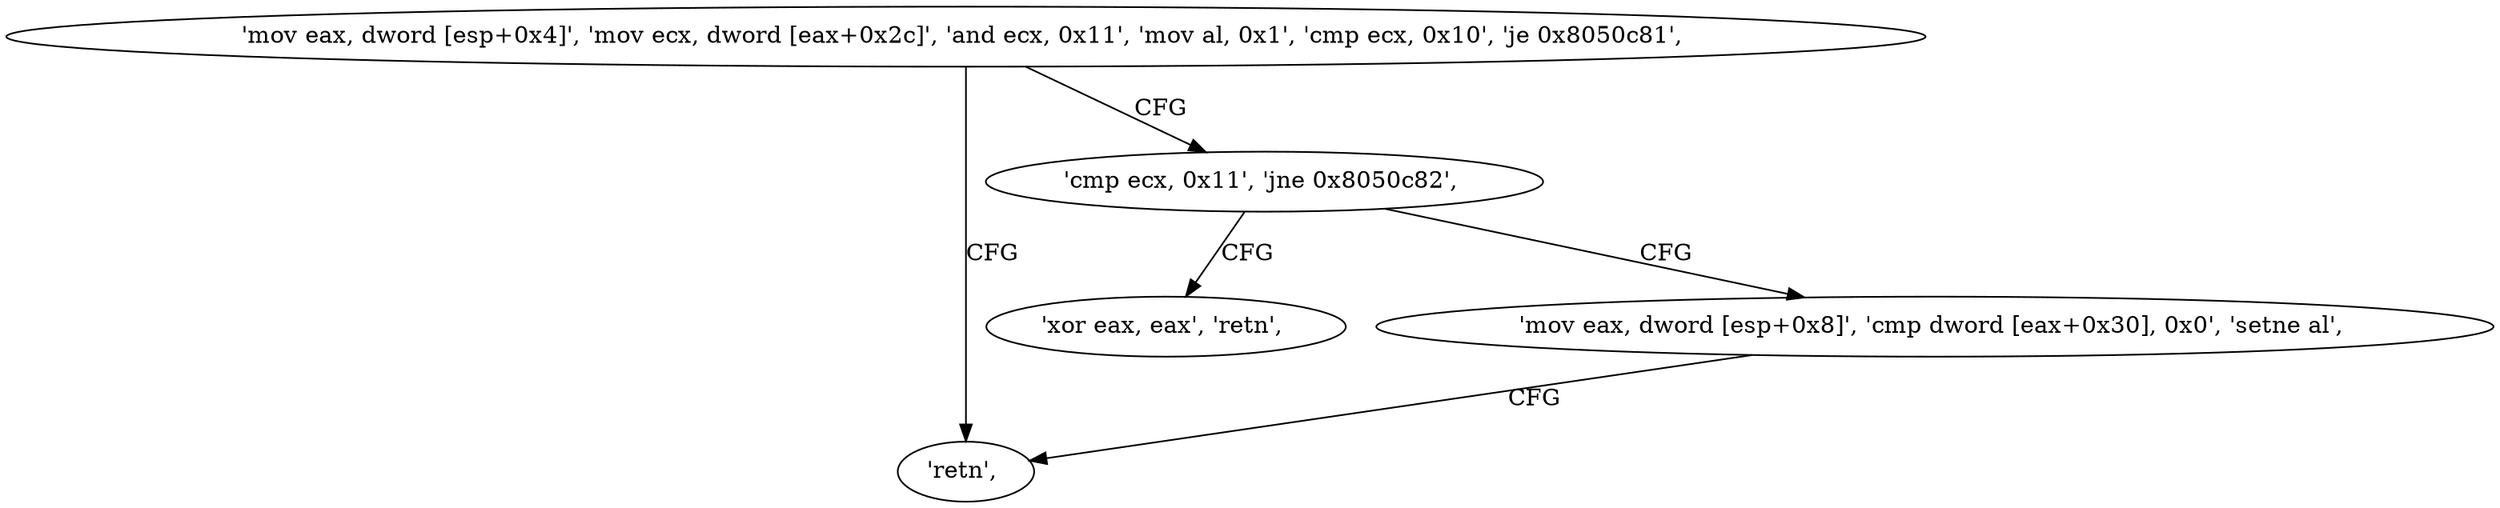 digraph "func" {
"134548576" [label = "'mov eax, dword [esp+0x4]', 'mov ecx, dword [eax+0x2c]', 'and ecx, 0x11', 'mov al, 0x1', 'cmp ecx, 0x10', 'je 0x8050c81', " ]
"134548609" [label = "'retn', " ]
"134548593" [label = "'cmp ecx, 0x11', 'jne 0x8050c82', " ]
"134548610" [label = "'xor eax, eax', 'retn', " ]
"134548598" [label = "'mov eax, dword [esp+0x8]', 'cmp dword [eax+0x30], 0x0', 'setne al', " ]
"134548576" -> "134548609" [ label = "CFG" ]
"134548576" -> "134548593" [ label = "CFG" ]
"134548593" -> "134548610" [ label = "CFG" ]
"134548593" -> "134548598" [ label = "CFG" ]
"134548598" -> "134548609" [ label = "CFG" ]
}
